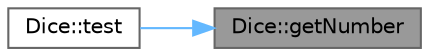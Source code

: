 digraph "Dice::getNumber"
{
 // LATEX_PDF_SIZE
  bgcolor="transparent";
  edge [fontname=Helvetica,fontsize=10,labelfontname=Helvetica,labelfontsize=10];
  node [fontname=Helvetica,fontsize=10,shape=box,height=0.2,width=0.4];
  rankdir="RL";
  Node1 [id="Node000001",label="Dice::getNumber",height=0.2,width=0.4,color="gray40", fillcolor="grey60", style="filled", fontcolor="black",tooltip="Getter function for the number of the Dice object."];
  Node1 -> Node2 [id="edge1_Node000001_Node000002",dir="back",color="steelblue1",style="solid",tooltip=" "];
  Node2 [id="Node000002",label="Dice::test",height=0.2,width=0.4,color="grey40", fillcolor="white", style="filled",URL="$class_dice.html#ac2f439b641b04804265b30c25fe2cc20",tooltip="test function for the Dice class"];
}
